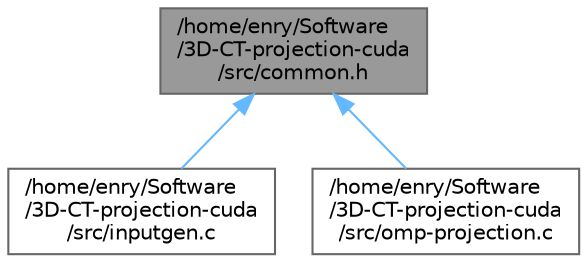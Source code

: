 digraph "/home/enry/Software/3D-CT-projection-cuda/src/common.h"
{
 // LATEX_PDF_SIZE
  bgcolor="transparent";
  edge [fontname=Helvetica,fontsize=10,labelfontname=Helvetica,labelfontsize=10];
  node [fontname=Helvetica,fontsize=10,shape=box,height=0.2,width=0.4];
  Node1 [id="Node000001",label="/home/enry/Software\l/3D-CT-projection-cuda\l/src/common.h",height=0.2,width=0.4,color="gray40", fillcolor="grey60", style="filled", fontcolor="black",tooltip="Configures common data that can be used for input generation and structures useful also for projectio..."];
  Node1 -> Node2 [id="edge1_Node000001_Node000002",dir="back",color="steelblue1",style="solid",tooltip=" "];
  Node2 [id="Node000002",label="/home/enry/Software\l/3D-CT-projection-cuda\l/src/inputgen.c",height=0.2,width=0.4,color="grey40", fillcolor="white", style="filled",URL="$inputgen_8c.html",tooltip="Implementation of an input generator of 3D objects configurations of: a cube, a half sphere and a cub..."];
  Node1 -> Node3 [id="edge2_Node000001_Node000003",dir="back",color="steelblue1",style="solid",tooltip=" "];
  Node3 [id="Node000003",label="/home/enry/Software\l/3D-CT-projection-cuda\l/src/omp-projection.c",height=0.2,width=0.4,color="grey40", fillcolor="white", style="filled",URL="$omp-projection_8c.html",tooltip="An OpenMP implementation of the Siddon's projection algorithm."];
}
